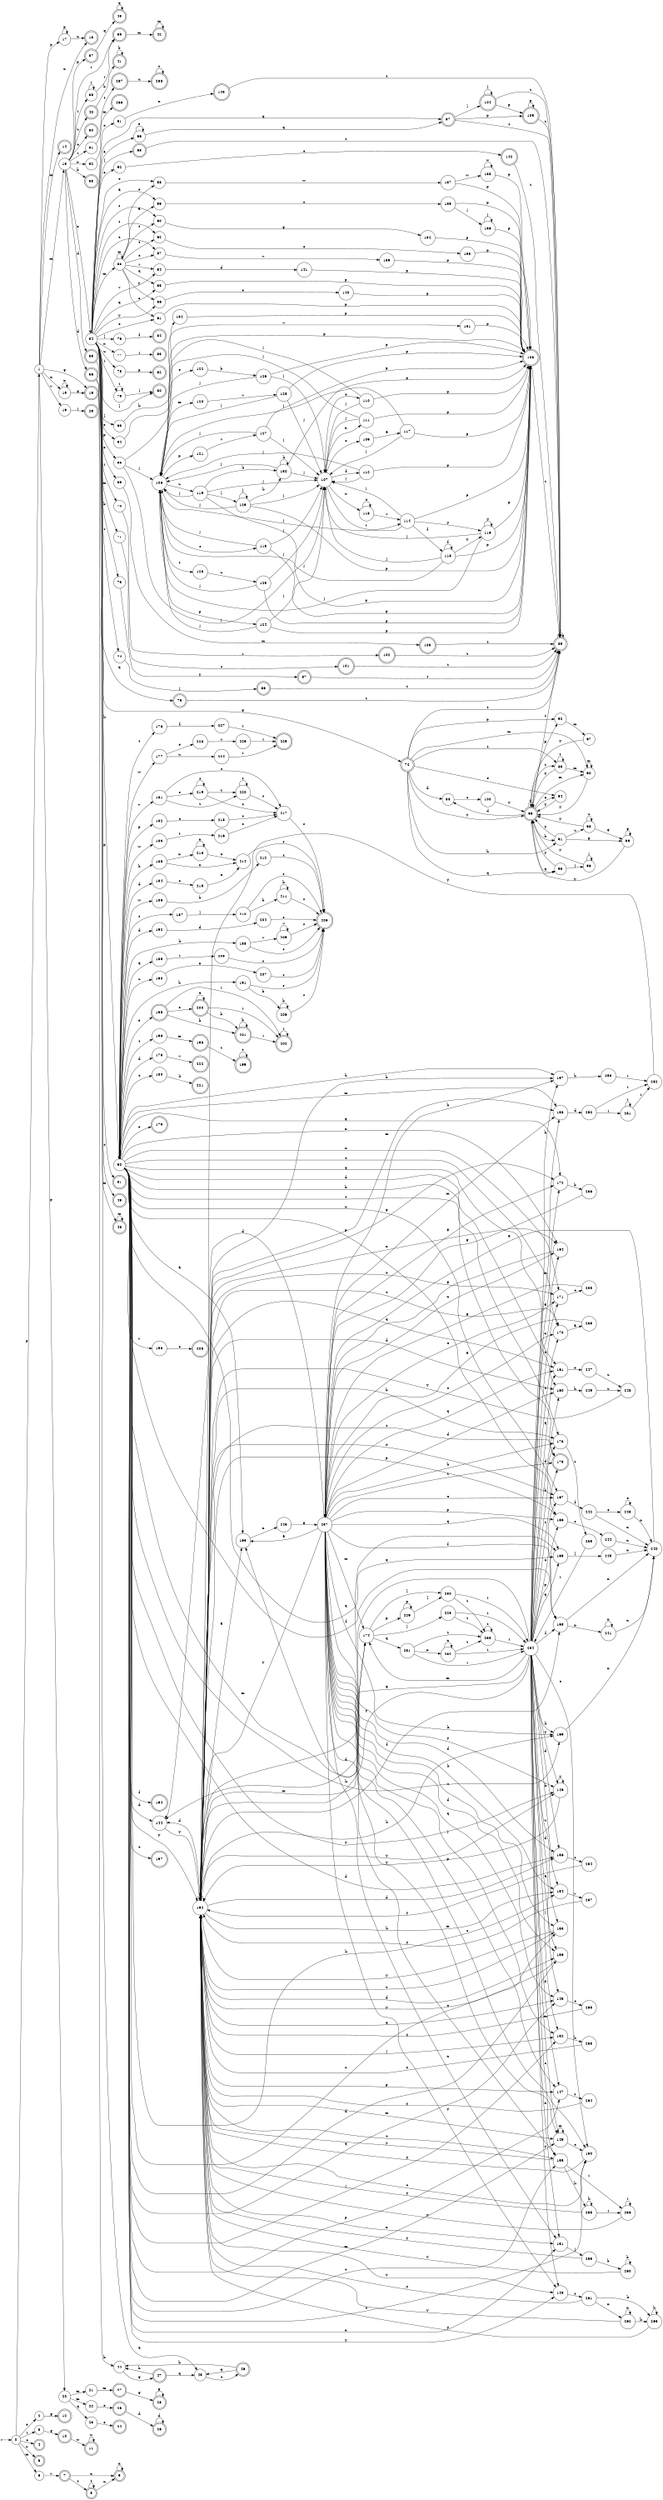 digraph finite_state_machine {
rankdir=LR;
size="20,20";
node [shape = point]; "dummy0"
node [shape = circle]; "0";
"dummy0" -> "0";
node [shape = circle]; "1";
node [shape = circle]; "2";
node [shape = circle]; "3";
node [shape = doublecircle]; "4";node [shape = doublecircle]; "5";node [shape = circle]; "6";
node [shape = doublecircle]; "7";node [shape = doublecircle]; "8";node [shape = doublecircle]; "9";node [shape = doublecircle]; "10";node [shape = doublecircle]; "11";node [shape = doublecircle]; "12";node [shape = circle]; "13";
node [shape = doublecircle]; "14";node [shape = circle]; "15";
node [shape = doublecircle]; "16";node [shape = circle]; "17";
node [shape = doublecircle]; "18";node [shape = circle]; "19";
node [shape = circle]; "20";
node [shape = circle]; "21";
node [shape = circle]; "22";
node [shape = circle]; "23";
node [shape = doublecircle]; "24";node [shape = doublecircle]; "25";node [shape = doublecircle]; "26";node [shape = doublecircle]; "27";node [shape = doublecircle]; "28";node [shape = doublecircle]; "29";node [shape = doublecircle]; "30";node [shape = circle]; "31";
node [shape = circle]; "32";
node [shape = doublecircle]; "33";node [shape = circle]; "34";
node [shape = doublecircle]; "35";node [shape = doublecircle]; "36";node [shape = doublecircle]; "37";node [shape = circle]; "38";
node [shape = doublecircle]; "39";node [shape = doublecircle]; "40";node [shape = doublecircle]; "41";node [shape = doublecircle]; "42";node [shape = doublecircle]; "43";node [shape = circle]; "44";
node [shape = circle]; "45";
node [shape = doublecircle]; "46";node [shape = doublecircle]; "47";node [shape = doublecircle]; "48";node [shape = doublecircle]; "49";node [shape = circle]; "50";
node [shape = circle]; "51";
node [shape = circle]; "52";
node [shape = circle]; "53";
node [shape = circle]; "54";
node [shape = circle]; "55";
node [shape = circle]; "56";
node [shape = circle]; "57";
node [shape = circle]; "58";
node [shape = circle]; "59";
node [shape = circle]; "60";
node [shape = circle]; "61";
node [shape = circle]; "62";
node [shape = circle]; "63";
node [shape = circle]; "64";
node [shape = circle]; "65";
node [shape = circle]; "66";
node [shape = doublecircle]; "67";node [shape = doublecircle]; "68";node [shape = circle]; "69";
node [shape = circle]; "70";
node [shape = circle]; "71";
node [shape = doublecircle]; "72";node [shape = circle]; "73";
node [shape = circle]; "74";
node [shape = doublecircle]; "75";node [shape = circle]; "76";
node [shape = circle]; "77";
node [shape = circle]; "78";
node [shape = circle]; "79";
node [shape = doublecircle]; "80";node [shape = doublecircle]; "81";node [shape = doublecircle]; "82";node [shape = doublecircle]; "83";node [shape = doublecircle]; "84";node [shape = doublecircle]; "85";node [shape = doublecircle]; "86";node [shape = doublecircle]; "87";node [shape = circle]; "88";
node [shape = circle]; "89";
node [shape = circle]; "90";
node [shape = circle]; "91";
node [shape = circle]; "92";
node [shape = circle]; "93";
node [shape = circle]; "94";
node [shape = doublecircle]; "95";node [shape = circle]; "96";
node [shape = circle]; "97";
node [shape = circle]; "98";
node [shape = circle]; "99";
node [shape = circle]; "100";
node [shape = doublecircle]; "101";node [shape = doublecircle]; "102";node [shape = doublecircle]; "103";node [shape = doublecircle]; "104";node [shape = doublecircle]; "105";node [shape = circle]; "106";
node [shape = circle]; "107";
node [shape = doublecircle]; "108";node [shape = circle]; "109";
node [shape = circle]; "110";
node [shape = circle]; "111";
node [shape = circle]; "112";
node [shape = circle]; "113";
node [shape = circle]; "114";
node [shape = circle]; "115";
node [shape = circle]; "116";
node [shape = circle]; "117";
node [shape = circle]; "118";
node [shape = circle]; "119";
node [shape = circle]; "120";
node [shape = circle]; "121";
node [shape = circle]; "122";
node [shape = circle]; "123";
node [shape = circle]; "124";
node [shape = circle]; "125";
node [shape = circle]; "126";
node [shape = circle]; "127";
node [shape = circle]; "128";
node [shape = circle]; "129";
node [shape = circle]; "130";
node [shape = circle]; "131";
node [shape = circle]; "132";
node [shape = circle]; "133";
node [shape = circle]; "134";
node [shape = circle]; "135";
node [shape = circle]; "136";
node [shape = circle]; "137";
node [shape = circle]; "138";
node [shape = circle]; "139";
node [shape = circle]; "140";
node [shape = circle]; "141";
node [shape = doublecircle]; "142";node [shape = doublecircle]; "143";node [shape = circle]; "144";
node [shape = circle]; "145";
node [shape = circle]; "146";
node [shape = circle]; "147";
node [shape = circle]; "148";
node [shape = circle]; "149";
node [shape = circle]; "150";
node [shape = circle]; "151";
node [shape = circle]; "152";
node [shape = circle]; "153";
node [shape = circle]; "154";
node [shape = circle]; "155";
node [shape = circle]; "156";
node [shape = circle]; "157";
node [shape = circle]; "158";
node [shape = circle]; "159";
node [shape = circle]; "160";
node [shape = circle]; "161";
node [shape = circle]; "162";
node [shape = circle]; "163";
node [shape = circle]; "164";
node [shape = circle]; "165";
node [shape = circle]; "166";
node [shape = circle]; "167";
node [shape = circle]; "168";
node [shape = circle]; "169";
node [shape = circle]; "170";
node [shape = circle]; "171";
node [shape = circle]; "172";
node [shape = circle]; "173";
node [shape = circle]; "174";
node [shape = doublecircle]; "175";node [shape = circle]; "176";
node [shape = circle]; "177";
node [shape = circle]; "178";
node [shape = doublecircle]; "179";node [shape = circle]; "180";
node [shape = circle]; "181";
node [shape = circle]; "182";
node [shape = circle]; "183";
node [shape = circle]; "184";
node [shape = circle]; "185";
node [shape = circle]; "186";
node [shape = circle]; "187";
node [shape = circle]; "188";
node [shape = circle]; "189";
node [shape = circle]; "190";
node [shape = circle]; "191";
node [shape = circle]; "192";
node [shape = circle]; "193";
node [shape = doublecircle]; "194";node [shape = doublecircle]; "195";node [shape = circle]; "196";
node [shape = doublecircle]; "197";node [shape = doublecircle]; "198";node [shape = doublecircle]; "199";node [shape = doublecircle]; "200";node [shape = doublecircle]; "201";node [shape = doublecircle]; "202";node [shape = doublecircle]; "203";node [shape = circle]; "204";
node [shape = doublecircle]; "205";node [shape = circle]; "206";
node [shape = circle]; "207";
node [shape = circle]; "208";
node [shape = circle]; "209";
node [shape = circle]; "210";
node [shape = circle]; "211";
node [shape = circle]; "212";
node [shape = circle]; "213";
node [shape = circle]; "214";
node [shape = circle]; "215";
node [shape = circle]; "216";
node [shape = circle]; "217";
node [shape = circle]; "218";
node [shape = circle]; "219";
node [shape = circle]; "220";
node [shape = doublecircle]; "221";node [shape = doublecircle]; "222";node [shape = circle]; "223";
node [shape = circle]; "224";
node [shape = doublecircle]; "225";node [shape = circle]; "226";
node [shape = circle]; "227";
node [shape = circle]; "228";
node [shape = circle]; "229";
node [shape = circle]; "230";
node [shape = circle]; "231";
node [shape = circle]; "232";
node [shape = circle]; "233";
node [shape = circle]; "234";
node [shape = circle]; "235";
node [shape = circle]; "236";
node [shape = circle]; "237";
node [shape = circle]; "238";
node [shape = circle]; "239";
node [shape = circle]; "240";
node [shape = circle]; "241";
node [shape = circle]; "242";
node [shape = circle]; "243";
node [shape = circle]; "244";
node [shape = circle]; "245";
node [shape = circle]; "246";
node [shape = circle]; "247";
node [shape = circle]; "248";
node [shape = circle]; "249";
node [shape = circle]; "250";
node [shape = circle]; "251";
node [shape = circle]; "252";
node [shape = circle]; "253";
node [shape = circle]; "254";
node [shape = circle]; "255";
node [shape = circle]; "256";
node [shape = circle]; "257";
node [shape = circle]; "258";
node [shape = circle]; "259";
node [shape = circle]; "260";
node [shape = circle]; "261";
node [shape = circle]; "262";
node [shape = circle]; "263";
node [shape = circle]; "264";
node [shape = circle]; "265";
node [shape = doublecircle]; "266";node [shape = doublecircle]; "267";node [shape = doublecircle]; "268";"0" -> "1" [label = "p"];
 "0" -> "2" [label = "e"];
 "0" -> "3" [label = "i"];
 "0" -> "4" [label = "c"];
 "0" -> "5" [label = "u"];
 "0" -> "6" [label = "m"];
 "6" -> "7" [label = "v"];
 "7" -> "8" [label = "t"];
 "7" -> "9" [label = "n"];
 "9" -> "9" [label = "n"];
 "8" -> "8" [label = "t"];
 "8" -> "9" [label = "n"];
 "3" -> "10" [label = "g"];
 "10" -> "11" [label = "w"];
 "11" -> "11" [label = "w"];
 "2" -> "12" [label = "g"];
 "1" -> "13" [label = "m"];
 "1" -> "14" [label = "m"];
 "1" -> "18" [label = "n"];
 "1" -> "15" [label = "n"];
 "1" -> "16" [label = "g"];
 "1" -> "17" [label = "p"];
 "1" -> "20" [label = "p"];
 "1" -> "19" [label = "v"];
 "20" -> "21" [label = "m"];
 "20" -> "22" [label = "m"];
 "20" -> "23" [label = "q"];
 "23" -> "24" [label = "e"];
 "22" -> "25" [label = "o"];
 "25" -> "26" [label = "d"];
 "26" -> "26" [label = "d"];
 "21" -> "27" [label = "m"];
 "27" -> "28" [label = "g"];
 "28" -> "28" [label = "g"];
 "19" -> "29" [label = "j"];
 "17" -> "17" [label = "p"];
 "17" -> "18" [label = "n"];
 "15" -> "15" [label = "n"];
 "15" -> "16" [label = "g"];
 "13" -> "30" [label = "c"];
 "13" -> "38" [label = "i"];
 "13" -> "31" [label = "i"];
 "13" -> "32" [label = "x"];
 "13" -> "33" [label = "b"];
 "13" -> "34" [label = "o"];
 "13" -> "35" [label = "d"];
 "13" -> "36" [label = "d"];
 "13" -> "37" [label = "p"];
 "13" -> "39" [label = "r"];
 "13" -> "40" [label = "u"];
 "40" -> "41" [label = "b"];
 "41" -> "41" [label = "b"];
 "39" -> "42" [label = "m"];
 "42" -> "42" [label = "m"];
 "38" -> "38" [label = "i"];
 "38" -> "39" [label = "r"];
 "37" -> "43" [label = "q"];
 "43" -> "43" [label = "q"];
 "36" -> "44" [label = "h"];
 "36" -> "45" [label = "q"];
 "45" -> "46" [label = "c"];
 "46" -> "45" [label = "q"];
 "46" -> "44" [label = "h"];
 "44" -> "47" [label = "g"];
 "47" -> "44" [label = "h"];
 "47" -> "45" [label = "q"];
 "35" -> "48" [label = "m"];
 "48" -> "48" [label = "m"];
 "34" -> "49" [label = "s"];
 "34" -> "60" [label = "s"];
 "34" -> "50" [label = "k"];
 "34" -> "58" [label = "o"];
 "34" -> "51" [label = "o"];
 "34" -> "52" [label = "o"];
 "34" -> "61" [label = "o"];
 "34" -> "53" [label = "m"];
 "34" -> "71" [label = "m"];
 "34" -> "74" [label = "r"];
 "34" -> "54" [label = "r"];
 "34" -> "75" [label = "q"];
 "34" -> "67" [label = "q"];
 "34" -> "55" [label = "q"];
 "34" -> "56" [label = "y"];
 "34" -> "57" [label = "c"];
 "34" -> "59" [label = "a"];
 "34" -> "62" [label = "t"];
 "34" -> "80" [label = "l"];
 "34" -> "68" [label = "l"];
 "34" -> "76" [label = "l"];
 "34" -> "63" [label = "l"];
 "34" -> "64" [label = "e"];
 "34" -> "66" [label = "e"];
 "34" -> "69" [label = "e"];
 "34" -> "81" [label = "p"];
 "34" -> "65" [label = "p"];
 "34" -> "70" [label = "i"];
 "34" -> "79" [label = "i"];
 "34" -> "72" [label = "g"];
 "34" -> "73" [label = "b"];
 "34" -> "77" [label = "x"];
 "34" -> "78" [label = "u"];
 "79" -> "79" [label = "i"];
 "79" -> "80" [label = "l"];
 "78" -> "82" [label = "p"];
 "77" -> "83" [label = "i"];
 "76" -> "84" [label = "f"];
 "75" -> "85" [label = "t"];
 "85" -> "85" [label = "t"];
 "74" -> "86" [label = "j"];
 "86" -> "85" [label = "t"];
 "73" -> "87" [label = "y"];
 "87" -> "85" [label = "t"];
 "72" -> "88" [label = "d"];
 "72" -> "89" [label = "t"];
 "72" -> "85" [label = "t"];
 "72" -> "90" [label = "m"];
 "72" -> "91" [label = "h"];
 "72" -> "92" [label = "p"];
 "72" -> "93" [label = "q"];
 "72" -> "94" [label = "e"];
 "72" -> "95" [label = "y"];
 "95" -> "95" [label = "y"];
 "95" -> "88" [label = "d"];
 "95" -> "89" [label = "t"];
 "95" -> "85" [label = "t"];
 "95" -> "90" [label = "m"];
 "95" -> "91" [label = "h"];
 "95" -> "92" [label = "p"];
 "95" -> "93" [label = "q"];
 "95" -> "94" [label = "e"];
 "94" -> "95" [label = "y"];
 "93" -> "96" [label = "j"];
 "93" -> "95" [label = "y"];
 "96" -> "96" [label = "j"];
 "96" -> "95" [label = "y"];
 "92" -> "97" [label = "m"];
 "97" -> "95" [label = "y"];
 "91" -> "98" [label = "u"];
 "91" -> "99" [label = "g"];
 "91" -> "95" [label = "y"];
 "99" -> "99" [label = "g"];
 "99" -> "95" [label = "y"];
 "98" -> "98" [label = "u"];
 "98" -> "99" [label = "g"];
 "98" -> "95" [label = "y"];
 "90" -> "90" [label = "m"];
 "90" -> "95" [label = "y"];
 "89" -> "89" [label = "t"];
 "89" -> "90" [label = "m"];
 "89" -> "95" [label = "y"];
 "88" -> "100" [label = "c"];
 "100" -> "95" [label = "y"];
 "71" -> "101" [label = "s"];
 "101" -> "85" [label = "t"];
 "70" -> "102" [label = "i"];
 "102" -> "85" [label = "t"];
 "69" -> "103" [label = "m"];
 "103" -> "85" [label = "t"];
 "68" -> "85" [label = "t"];
 "67" -> "104" [label = "l"];
 "67" -> "105" [label = "p"];
 "67" -> "85" [label = "t"];
 "105" -> "105" [label = "p"];
 "105" -> "85" [label = "t"];
 "104" -> "104" [label = "l"];
 "104" -> "105" [label = "p"];
 "104" -> "85" [label = "t"];
 "66" -> "66" [label = "e"];
 "66" -> "67" [label = "q"];
 "65" -> "106" [label = "j"];
 "65" -> "107" [label = "j"];
 "65" -> "108" [label = "p"];
 "108" -> "85" [label = "t"];
 "107" -> "109" [label = "c"];
 "107" -> "110" [label = "o"];
 "107" -> "111" [label = "n"];
 "107" -> "112" [label = "f"];
 "107" -> "113" [label = "x"];
 "107" -> "114" [label = "r"];
 "114" -> "115" [label = "f"];
 "114" -> "116" [label = "y"];
 "114" -> "106" [label = "j"];
 "114" -> "107" [label = "j"];
 "114" -> "108" [label = "p"];
 "116" -> "116" [label = "y"];
 "116" -> "106" [label = "j"];
 "116" -> "107" [label = "j"];
 "116" -> "108" [label = "p"];
 "115" -> "115" [label = "f"];
 "115" -> "116" [label = "y"];
 "115" -> "106" [label = "j"];
 "115" -> "107" [label = "j"];
 "115" -> "108" [label = "p"];
 "113" -> "113" [label = "x"];
 "113" -> "114" [label = "r"];
 "112" -> "106" [label = "j"];
 "112" -> "107" [label = "j"];
 "112" -> "108" [label = "p"];
 "111" -> "106" [label = "j"];
 "111" -> "107" [label = "j"];
 "111" -> "108" [label = "p"];
 "110" -> "106" [label = "j"];
 "110" -> "107" [label = "j"];
 "110" -> "108" [label = "p"];
 "109" -> "117" [label = "a"];
 "117" -> "106" [label = "j"];
 "117" -> "107" [label = "j"];
 "117" -> "108" [label = "p"];
 "106" -> "118" [label = "s"];
 "106" -> "119" [label = "u"];
 "106" -> "120" [label = "m"];
 "106" -> "121" [label = "p"];
 "106" -> "124" [label = "p"];
 "106" -> "122" [label = "e"];
 "106" -> "123" [label = "t"];
 "124" -> "106" [label = "j"];
 "124" -> "107" [label = "j"];
 "124" -> "108" [label = "p"];
 "123" -> "125" [label = "u"];
 "125" -> "106" [label = "j"];
 "125" -> "107" [label = "j"];
 "125" -> "108" [label = "p"];
 "122" -> "126" [label = "b"];
 "126" -> "106" [label = "j"];
 "126" -> "107" [label = "j"];
 "126" -> "108" [label = "p"];
 "121" -> "127" [label = "v"];
 "127" -> "106" [label = "j"];
 "127" -> "107" [label = "j"];
 "127" -> "108" [label = "p"];
 "120" -> "128" [label = "v"];
 "128" -> "106" [label = "j"];
 "128" -> "107" [label = "j"];
 "128" -> "108" [label = "p"];
 "119" -> "129" [label = "l"];
 "119" -> "130" [label = "k"];
 "119" -> "106" [label = "j"];
 "119" -> "107" [label = "j"];
 "119" -> "108" [label = "p"];
 "130" -> "130" [label = "k"];
 "130" -> "106" [label = "j"];
 "130" -> "107" [label = "j"];
 "130" -> "108" [label = "p"];
 "129" -> "129" [label = "l"];
 "129" -> "130" [label = "k"];
 "129" -> "106" [label = "j"];
 "129" -> "107" [label = "j"];
 "129" -> "108" [label = "p"];
 "118" -> "106" [label = "j"];
 "118" -> "107" [label = "j"];
 "118" -> "108" [label = "p"];
 "64" -> "131" [label = "v"];
 "131" -> "108" [label = "p"];
 "63" -> "132" [label = "k"];
 "132" -> "108" [label = "p"];
 "62" -> "133" [label = "o"];
 "133" -> "108" [label = "p"];
 "61" -> "108" [label = "p"];
 "60" -> "134" [label = "g"];
 "134" -> "108" [label = "p"];
 "59" -> "135" [label = "u"];
 "135" -> "136" [label = "j"];
 "135" -> "108" [label = "p"];
 "136" -> "136" [label = "j"];
 "136" -> "108" [label = "p"];
 "58" -> "137" [label = "w"];
 "137" -> "138" [label = "w"];
 "137" -> "108" [label = "p"];
 "138" -> "138" [label = "w"];
 "138" -> "108" [label = "p"];
 "57" -> "139" [label = "v"];
 "139" -> "108" [label = "p"];
 "56" -> "140" [label = "o"];
 "140" -> "108" [label = "p"];
 "55" -> "108" [label = "p"];
 "54" -> "141" [label = "d"];
 "141" -> "108" [label = "p"];
 "53" -> "53" [label = "m"];
 "53" -> "54" [label = "r"];
 "53" -> "55" [label = "q"];
 "53" -> "56" [label = "y"];
 "53" -> "57" [label = "c"];
 "53" -> "58" [label = "o"];
 "53" -> "61" [label = "o"];
 "53" -> "59" [label = "a"];
 "53" -> "60" [label = "s"];
 "53" -> "62" [label = "t"];
 "52" -> "142" [label = "o"];
 "142" -> "85" [label = "t"];
 "51" -> "143" [label = "x"];
 "143" -> "85" [label = "t"];
 "50" -> "160" [label = "d"];
 "50" -> "192" [label = "d"];
 "50" -> "144" [label = "d"];
 "50" -> "178" [label = "d"];
 "50" -> "184" [label = "d"];
 "50" -> "156" [label = "d"];
 "50" -> "159" [label = "d"];
 "50" -> "145" [label = "q"];
 "50" -> "161" [label = "q"];
 "50" -> "165" [label = "q"];
 "50" -> "189" [label = "q"];
 "50" -> "162" [label = "y"];
 "50" -> "146" [label = "y"];
 "50" -> "148" [label = "y"];
 "50" -> "147" [label = "p"];
 "50" -> "182" [label = "p"];
 "50" -> "166" [label = "p"];
 "50" -> "174" [label = "m"];
 "50" -> "149" [label = "m"];
 "50" -> "158" [label = "m"];
 "50" -> "180" [label = "c"];
 "50" -> "197" [label = "c"];
 "50" -> "150" [label = "c"];
 "50" -> "170" [label = "c"];
 "50" -> "155" [label = "c"];
 "50" -> "164" [label = "n"];
 "50" -> "151" [label = "n"];
 "50" -> "152" [label = "j"];
 "50" -> "153" [label = "u"];
 "50" -> "190" [label = "u"];
 "50" -> "169" [label = "k"];
 "50" -> "154" [label = "k"];
 "50" -> "188" [label = "k"];
 "50" -> "185" [label = "h"];
 "50" -> "157" [label = "h"];
 "50" -> "191" [label = "h"];
 "50" -> "173" [label = "h"];
 "50" -> "163" [label = "a"];
 "50" -> "171" [label = "x"];
 "50" -> "167" [label = "x"];
 "50" -> "168" [label = "f"];
 "50" -> "194" [label = "f"];
 "50" -> "172" [label = "g"];
 "50" -> "176" [label = "t"];
 "50" -> "196" [label = "t"];
 "50" -> "175" [label = "t"];
 "50" -> "177" [label = "w"];
 "50" -> "186" [label = "w"];
 "50" -> "183" [label = "w"];
 "50" -> "179" [label = "o"];
 "50" -> "193" [label = "v"];
 "50" -> "181" [label = "v"];
 "50" -> "187" [label = "s"];
 "50" -> "195" [label = "e"];
 "196" -> "198" [label = "m"];
 "198" -> "199" [label = "t"];
 "199" -> "199" [label = "t"];
 "195" -> "200" [label = "e"];
 "195" -> "201" [label = "b"];
 "195" -> "202" [label = "i"];
 "202" -> "202" [label = "i"];
 "201" -> "201" [label = "b"];
 "201" -> "202" [label = "i"];
 "200" -> "200" [label = "e"];
 "200" -> "201" [label = "b"];
 "200" -> "202" [label = "i"];
 "193" -> "203" [label = "o"];
 "192" -> "204" [label = "d"];
 "204" -> "205" [label = "s"];
 "191" -> "206" [label = "b"];
 "191" -> "205" [label = "s"];
 "206" -> "206" [label = "b"];
 "206" -> "205" [label = "s"];
 "190" -> "207" [label = "n"];
 "207" -> "205" [label = "s"];
 "189" -> "208" [label = "i"];
 "208" -> "205" [label = "s"];
 "188" -> "209" [label = "v"];
 "188" -> "205" [label = "s"];
 "209" -> "209" [label = "v"];
 "209" -> "205" [label = "s"];
 "187" -> "210" [label = "l"];
 "210" -> "211" [label = "h"];
 "210" -> "205" [label = "s"];
 "211" -> "211" [label = "h"];
 "211" -> "205" [label = "s"];
 "186" -> "212" [label = "b"];
 "212" -> "205" [label = "s"];
 "185" -> "213" [label = "n"];
 "185" -> "214" [label = "x"];
 "214" -> "205" [label = "s"];
 "213" -> "213" [label = "n"];
 "213" -> "214" [label = "x"];
 "184" -> "215" [label = "o"];
 "215" -> "214" [label = "x"];
 "183" -> "216" [label = "t"];
 "216" -> "217" [label = "s"];
 "217" -> "205" [label = "s"];
 "182" -> "218" [label = "c"];
 "218" -> "217" [label = "s"];
 "181" -> "217" [label = "s"];
 "181" -> "219" [label = "s"];
 "181" -> "220" [label = "t"];
 "220" -> "220" [label = "t"];
 "220" -> "217" [label = "s"];
 "219" -> "217" [label = "s"];
 "219" -> "219" [label = "s"];
 "219" -> "220" [label = "t"];
 "180" -> "221" [label = "k"];
 "178" -> "222" [label = "v"];
 "177" -> "223" [label = "e"];
 "177" -> "224" [label = "u"];
 "224" -> "225" [label = "i"];
 "223" -> "226" [label = "v"];
 "226" -> "225" [label = "i"];
 "176" -> "227" [label = "f"];
 "227" -> "225" [label = "i"];
 "174" -> "228" [label = "l"];
 "174" -> "230" [label = "l"];
 "174" -> "229" [label = "p"];
 "174" -> "231" [label = "q"];
 "231" -> "232" [label = "n"];
 "231" -> "233" [label = "t"];
 "231" -> "234" [label = "i"];
 "234" -> "173" [label = "h"];
 "234" -> "157" [label = "h"];
 "234" -> "158" [label = "m"];
 "234" -> "149" [label = "m"];
 "234" -> "174" [label = "m"];
 "234" -> "144" [label = "d"];
 "234" -> "156" [label = "d"];
 "234" -> "160" [label = "d"];
 "234" -> "159" [label = "d"];
 "234" -> "145" [label = "q"];
 "234" -> "161" [label = "q"];
 "234" -> "165" [label = "q"];
 "234" -> "162" [label = "y"];
 "234" -> "146" [label = "y"];
 "234" -> "148" [label = "y"];
 "234" -> "147" [label = "p"];
 "234" -> "166" [label = "p"];
 "234" -> "170" [label = "c"];
 "234" -> "155" [label = "c"];
 "234" -> "150" [label = "c"];
 "234" -> "164" [label = "n"];
 "234" -> "151" [label = "n"];
 "234" -> "152" [label = "j"];
 "234" -> "153" [label = "u"];
 "234" -> "169" [label = "k"];
 "234" -> "154" [label = "k"];
 "234" -> "163" [label = "a"];
 "234" -> "171" [label = "x"];
 "234" -> "167" [label = "x"];
 "234" -> "168" [label = "f"];
 "234" -> "172" [label = "g"];
 "234" -> "175" [label = "t"];
 "233" -> "233" [label = "t"];
 "233" -> "234" [label = "i"];
 "232" -> "232" [label = "n"];
 "232" -> "233" [label = "t"];
 "232" -> "234" [label = "i"];
 "230" -> "233" [label = "t"];
 "230" -> "234" [label = "i"];
 "229" -> "229" [label = "p"];
 "229" -> "230" [label = "l"];
 "228" -> "233" [label = "t"];
 "228" -> "234" [label = "i"];
 "173" -> "235" [label = "t"];
 "235" -> "234" [label = "i"];
 "172" -> "236" [label = "b"];
 "236" -> "237" [label = "g"];
 "237" -> "163" [label = "a"];
 "237" -> "164" [label = "n"];
 "237" -> "151" [label = "n"];
 "237" -> "145" [label = "q"];
 "237" -> "161" [label = "q"];
 "237" -> "165" [label = "q"];
 "237" -> "147" [label = "p"];
 "237" -> "166" [label = "p"];
 "237" -> "171" [label = "x"];
 "237" -> "167" [label = "x"];
 "237" -> "168" [label = "f"];
 "237" -> "169" [label = "k"];
 "237" -> "154" [label = "k"];
 "237" -> "170" [label = "c"];
 "237" -> "155" [label = "c"];
 "237" -> "150" [label = "c"];
 "237" -> "172" [label = "g"];
 "237" -> "144" [label = "d"];
 "237" -> "156" [label = "d"];
 "237" -> "160" [label = "d"];
 "237" -> "159" [label = "d"];
 "237" -> "162" [label = "y"];
 "237" -> "146" [label = "y"];
 "237" -> "148" [label = "y"];
 "237" -> "174" [label = "m"];
 "237" -> "149" [label = "m"];
 "237" -> "158" [label = "m"];
 "237" -> "152" [label = "j"];
 "237" -> "153" [label = "u"];
 "237" -> "157" [label = "h"];
 "237" -> "173" [label = "h"];
 "237" -> "175" [label = "t"];
 "171" -> "238" [label = "c"];
 "238" -> "237" [label = "g"];
 "170" -> "239" [label = "a"];
 "239" -> "237" [label = "g"];
 "169" -> "240" [label = "n"];
 "240" -> "237" [label = "g"];
 "168" -> "240" [label = "n"];
 "168" -> "241" [label = "n"];
 "241" -> "240" [label = "n"];
 "241" -> "241" [label = "n"];
 "167" -> "242" [label = "f"];
 "242" -> "243" [label = "e"];
 "242" -> "240" [label = "n"];
 "243" -> "243" [label = "e"];
 "243" -> "240" [label = "n"];
 "166" -> "244" [label = "s"];
 "244" -> "240" [label = "n"];
 "165" -> "245" [label = "l"];
 "245" -> "240" [label = "n"];
 "164" -> "237" [label = "g"];
 "163" -> "246" [label = "n"];
 "246" -> "237" [label = "g"];
 "162" -> "162" [label = "y"];
 "162" -> "148" [label = "y"];
 "162" -> "146" [label = "y"];
 "162" -> "144" [label = "d"];
 "162" -> "156" [label = "d"];
 "162" -> "160" [label = "d"];
 "162" -> "159" [label = "d"];
 "162" -> "145" [label = "q"];
 "162" -> "161" [label = "q"];
 "162" -> "165" [label = "q"];
 "162" -> "147" [label = "p"];
 "162" -> "166" [label = "p"];
 "162" -> "174" [label = "m"];
 "162" -> "149" [label = "m"];
 "162" -> "158" [label = "m"];
 "162" -> "170" [label = "c"];
 "162" -> "155" [label = "c"];
 "162" -> "150" [label = "c"];
 "162" -> "164" [label = "n"];
 "162" -> "151" [label = "n"];
 "162" -> "152" [label = "j"];
 "162" -> "153" [label = "u"];
 "162" -> "169" [label = "k"];
 "162" -> "154" [label = "k"];
 "162" -> "157" [label = "h"];
 "162" -> "173" [label = "h"];
 "162" -> "163" [label = "a"];
 "162" -> "171" [label = "x"];
 "162" -> "167" [label = "x"];
 "162" -> "168" [label = "f"];
 "162" -> "172" [label = "g"];
 "162" -> "175" [label = "t"];
 "161" -> "247" [label = "o"];
 "247" -> "248" [label = "u"];
 "248" -> "162" [label = "y"];
 "160" -> "249" [label = "h"];
 "249" -> "248" [label = "u"];
 "159" -> "162" [label = "y"];
 "158" -> "250" [label = "d"];
 "250" -> "251" [label = "i"];
 "250" -> "252" [label = "i"];
 "252" -> "162" [label = "y"];
 "251" -> "251" [label = "i"];
 "251" -> "252" [label = "i"];
 "157" -> "253" [label = "h"];
 "253" -> "252" [label = "i"];
 "156" -> "254" [label = "s"];
 "254" -> "162" [label = "y"];
 "155" -> "255" [label = "k"];
 "155" -> "256" [label = "i"];
 "155" -> "162" [label = "y"];
 "256" -> "256" [label = "i"];
 "256" -> "162" [label = "y"];
 "255" -> "255" [label = "k"];
 "255" -> "256" [label = "i"];
 "255" -> "162" [label = "y"];
 "154" -> "257" [label = "r"];
 "257" -> "162" [label = "y"];
 "153" -> "162" [label = "y"];
 "152" -> "258" [label = "h"];
 "258" -> "162" [label = "y"];
 "151" -> "259" [label = "j"];
 "259" -> "260" [label = "b"];
 "259" -> "162" [label = "y"];
 "260" -> "260" [label = "b"];
 "260" -> "162" [label = "y"];
 "150" -> "162" [label = "y"];
 "149" -> "149" [label = "m"];
 "149" -> "150" [label = "c"];
 "148" -> "261" [label = "s"];
 "261" -> "262" [label = "n"];
 "261" -> "263" [label = "k"];
 "261" -> "162" [label = "y"];
 "263" -> "263" [label = "k"];
 "263" -> "162" [label = "y"];
 "262" -> "262" [label = "n"];
 "262" -> "263" [label = "k"];
 "262" -> "162" [label = "y"];
 "147" -> "264" [label = "t"];
 "264" -> "162" [label = "y"];
 "146" -> "162" [label = "y"];
 "146" -> "146" [label = "y"];
 "145" -> "265" [label = "c"];
 "265" -> "162" [label = "y"];
 "144" -> "162" [label = "y"];
 "32" -> "266" [label = "m"];
 "31" -> "267" [label = "t"];
 "267" -> "268" [label = "u"];
 "268" -> "268" [label = "u"];
 }

